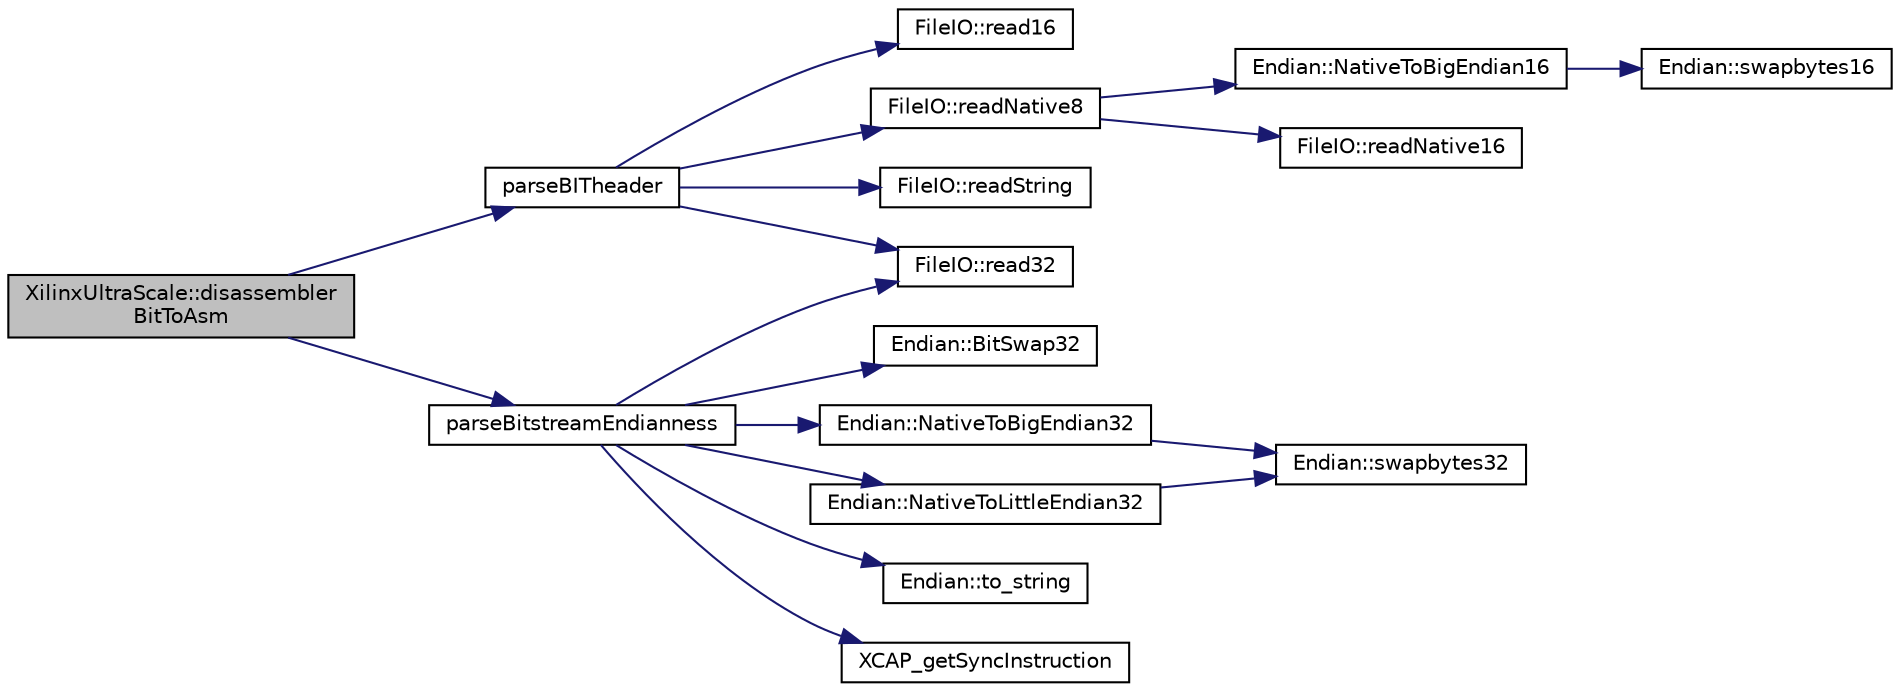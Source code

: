 digraph "XilinxUltraScale::disassemblerBitToAsm"
{
 // INTERACTIVE_SVG=YES
 // LATEX_PDF_SIZE
  edge [fontname="Helvetica",fontsize="10",labelfontname="Helvetica",labelfontsize="10"];
  node [fontname="Helvetica",fontsize="10",shape=record];
  rankdir="LR";
  Node1 [label="XilinxUltraScale::disassembler\lBitToAsm",height=0.2,width=0.4,color="black", fillcolor="grey75", style="filled", fontcolor="black",tooltip=" "];
  Node1 -> Node2 [color="midnightblue",fontsize="10",style="solid",fontname="Helvetica"];
  Node2 [label="parseBITheader",height=0.2,width=0.4,color="black", fillcolor="white", style="filled",URL="$inlineInput_8h.html#a646785be1b63453b24d7e92fd4a1c452",tooltip=" "];
  Node2 -> Node3 [color="midnightblue",fontsize="10",style="solid",fontname="Helvetica"];
  Node3 [label="FileIO::read16",height=0.2,width=0.4,color="black", fillcolor="white", style="filled",URL="$namespaceFileIO.html#aa1a4893c8bbd8188527b61107d0b6d21",tooltip=" "];
  Node2 -> Node4 [color="midnightblue",fontsize="10",style="solid",fontname="Helvetica"];
  Node4 [label="FileIO::read32",height=0.2,width=0.4,color="black", fillcolor="white", style="filled",URL="$namespaceFileIO.html#ad34c7f82a6493b2badf319599f79cace",tooltip=" "];
  Node2 -> Node5 [color="midnightblue",fontsize="10",style="solid",fontname="Helvetica"];
  Node5 [label="FileIO::readNative8",height=0.2,width=0.4,color="black", fillcolor="white", style="filled",URL="$namespaceFileIO.html#a0759b0d04f3246286ee9d95114413c93",tooltip=" "];
  Node5 -> Node6 [color="midnightblue",fontsize="10",style="solid",fontname="Helvetica"];
  Node6 [label="Endian::NativeToBigEndian16",height=0.2,width=0.4,color="black", fillcolor="white", style="filled",URL="$namespaceEndian.html#a93717d389cf7fd2e4c837599124ac67d",tooltip=" "];
  Node6 -> Node7 [color="midnightblue",fontsize="10",style="solid",fontname="Helvetica"];
  Node7 [label="Endian::swapbytes16",height=0.2,width=0.4,color="black", fillcolor="white", style="filled",URL="$namespaceEndian.html#a374ca218715c0e791eb073a14a66647f",tooltip=" "];
  Node5 -> Node8 [color="midnightblue",fontsize="10",style="solid",fontname="Helvetica"];
  Node8 [label="FileIO::readNative16",height=0.2,width=0.4,color="black", fillcolor="white", style="filled",URL="$namespaceFileIO.html#ad7455cc0a2ae8dab07cf3d255da35ac1",tooltip=" "];
  Node2 -> Node9 [color="midnightblue",fontsize="10",style="solid",fontname="Helvetica"];
  Node9 [label="FileIO::readString",height=0.2,width=0.4,color="black", fillcolor="white", style="filled",URL="$namespaceFileIO.html#a0d6bb9a54ff40a26a297e592504d2ab6",tooltip=" "];
  Node1 -> Node10 [color="midnightblue",fontsize="10",style="solid",fontname="Helvetica"];
  Node10 [label="parseBitstreamEndianness",height=0.2,width=0.4,color="black", fillcolor="white", style="filled",URL="$inlineInput_8h.html#a119ccdadc6c03c8a21514e6a8877792c",tooltip=" "];
  Node10 -> Node11 [color="midnightblue",fontsize="10",style="solid",fontname="Helvetica"];
  Node11 [label="Endian::BitSwap32",height=0.2,width=0.4,color="black", fillcolor="white", style="filled",URL="$namespaceEndian.html#abaf85e5d8d9641e35ffb4a5bcfc37f84",tooltip=" "];
  Node10 -> Node12 [color="midnightblue",fontsize="10",style="solid",fontname="Helvetica"];
  Node12 [label="Endian::NativeToBigEndian32",height=0.2,width=0.4,color="black", fillcolor="white", style="filled",URL="$namespaceEndian.html#a7cd80b2cb2ed674196a68549c8489f88",tooltip=" "];
  Node12 -> Node13 [color="midnightblue",fontsize="10",style="solid",fontname="Helvetica"];
  Node13 [label="Endian::swapbytes32",height=0.2,width=0.4,color="black", fillcolor="white", style="filled",URL="$namespaceEndian.html#a7c0178c39449483c29a1a305d0a73606",tooltip=" "];
  Node10 -> Node14 [color="midnightblue",fontsize="10",style="solid",fontname="Helvetica"];
  Node14 [label="Endian::NativeToLittleEndian32",height=0.2,width=0.4,color="black", fillcolor="white", style="filled",URL="$namespaceEndian.html#a4ef36a4fee2f667cf8ac3f67017716bb",tooltip=" "];
  Node14 -> Node13 [color="midnightblue",fontsize="10",style="solid",fontname="Helvetica"];
  Node10 -> Node4 [color="midnightblue",fontsize="10",style="solid",fontname="Helvetica"];
  Node10 -> Node15 [color="midnightblue",fontsize="10",style="solid",fontname="Helvetica"];
  Node15 [label="Endian::to_string",height=0.2,width=0.4,color="black", fillcolor="white", style="filled",URL="$namespaceEndian.html#a902308bd860c14813fea8a4d3607d7a0",tooltip=" "];
  Node10 -> Node16 [color="midnightblue",fontsize="10",style="solid",fontname="Helvetica"];
  Node16 [label="XCAP_getSyncInstruction",height=0.2,width=0.4,color="black", fillcolor="white", style="filled",URL="$inlineCAP_8h.html#a445d56f4c0c7afb68ecfa18087a6af31",tooltip="Generate and return the encoding for a SYNC instruction."];
}
